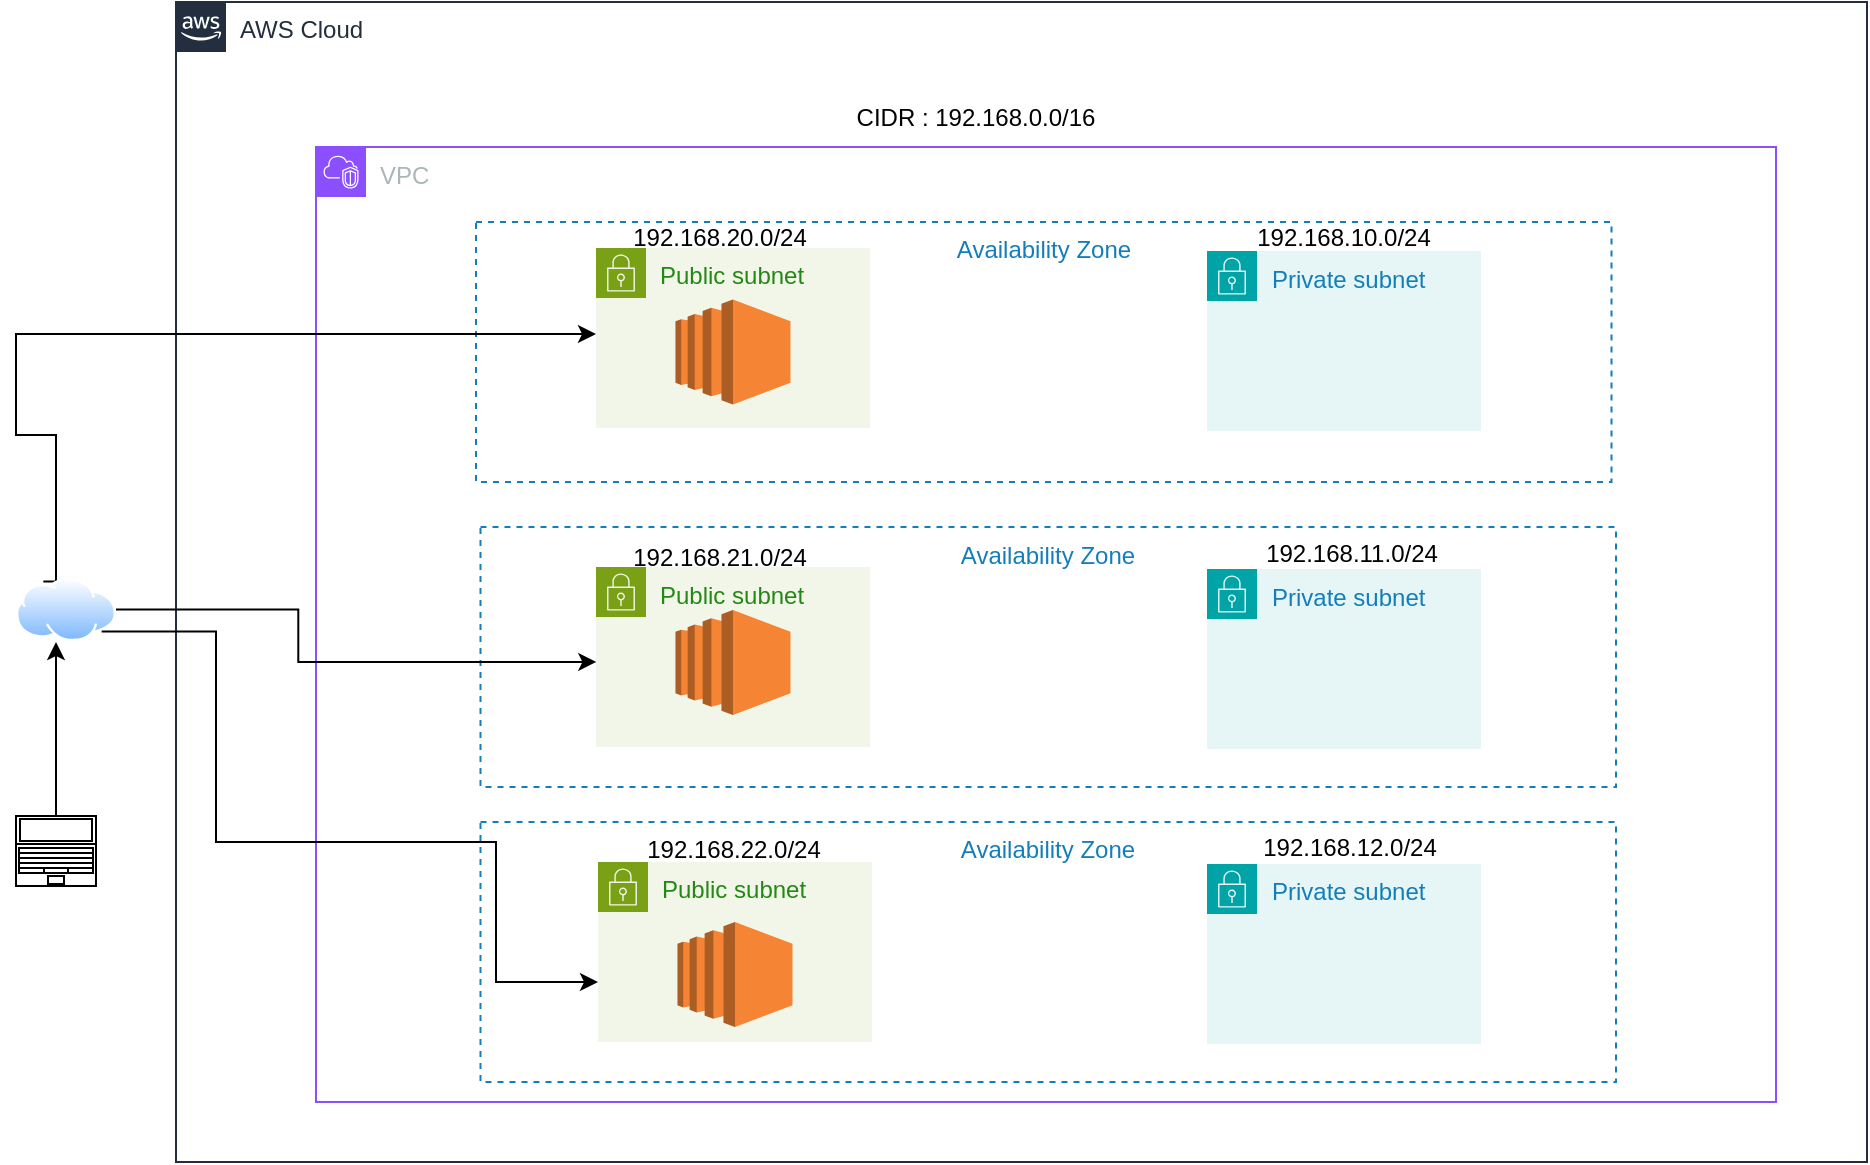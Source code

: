 <mxfile version="24.5.4" type="device">
  <diagram id="Ht1M8jgEwFfnCIfOTk4-" name="Page-1">
    <mxGraphModel dx="794" dy="786" grid="1" gridSize="10" guides="1" tooltips="1" connect="1" arrows="1" fold="1" page="1" pageScale="1" pageWidth="1169" pageHeight="827" math="0" shadow="0">
      <root>
        <mxCell id="0" />
        <mxCell id="1" parent="0" />
        <mxCell id="BS-uydeEPoPU8U06eIOh-15" value="Private subnet" style="points=[[0,0],[0.25,0],[0.5,0],[0.75,0],[1,0],[1,0.25],[1,0.5],[1,0.75],[1,1],[0.75,1],[0.5,1],[0.25,1],[0,1],[0,0.75],[0,0.5],[0,0.25]];outlineConnect=0;gradientColor=none;html=1;whiteSpace=wrap;fontSize=12;fontStyle=0;container=1;pointerEvents=0;collapsible=0;recursiveResize=0;shape=mxgraph.aws4.group;grIcon=mxgraph.aws4.group_security_group;grStroke=0;strokeColor=#00A4A6;fillColor=#E6F6F7;verticalAlign=top;align=left;spacingLeft=30;fontColor=#147EBA;dashed=0;" parent="1" vertex="1">
          <mxGeometry x="655.5" y="234.5" width="137" height="90" as="geometry" />
        </mxCell>
        <mxCell id="UEzPUAAOIrF-is8g5C7q-228" style="edgeStyle=orthogonalEdgeStyle;rounded=0;orthogonalLoop=1;jettySize=auto;html=1;startArrow=none;startFill=0;endArrow=open;endFill=0;strokeColor=#808080;strokeWidth=2;" parent="1" edge="1">
          <mxGeometry relative="1" as="geometry">
            <Array as="points">
              <mxPoint x="590.5" y="592.5" />
              <mxPoint x="590.5" y="707.5" />
            </Array>
            <mxPoint x="612.5" y="707.5" as="targetPoint" />
          </mxGeometry>
        </mxCell>
        <mxCell id="UEzPUAAOIrF-is8g5C7q-225" value="" style="edgeStyle=orthogonalEdgeStyle;rounded=0;orthogonalLoop=1;jettySize=auto;html=1;startArrow=none;startFill=0;endArrow=open;endFill=0;strokeColor=#808080;strokeWidth=2;" parent="1" edge="1">
          <mxGeometry relative="1" as="geometry">
            <mxPoint x="568.288" y="732.5" as="sourcePoint" />
          </mxGeometry>
        </mxCell>
        <mxCell id="UEzPUAAOIrF-is8g5C7q-226" style="edgeStyle=orthogonalEdgeStyle;rounded=0;orthogonalLoop=1;jettySize=auto;html=1;startArrow=none;startFill=0;endArrow=open;endFill=0;strokeColor=#808080;strokeWidth=2;" parent="1" edge="1">
          <mxGeometry relative="1" as="geometry">
            <mxPoint x="690.5" y="732.5" as="sourcePoint" />
          </mxGeometry>
        </mxCell>
        <mxCell id="UEzPUAAOIrF-is8g5C7q-227" style="edgeStyle=orthogonalEdgeStyle;rounded=0;orthogonalLoop=1;jettySize=auto;html=1;startArrow=none;startFill=0;endArrow=open;endFill=0;strokeColor=#808080;strokeWidth=2;" parent="1" edge="1">
          <mxGeometry relative="1" as="geometry">
            <mxPoint x="651.5" y="693.5" as="sourcePoint" />
          </mxGeometry>
        </mxCell>
        <mxCell id="UEzPUAAOIrF-is8g5C7q-205" value="AWS Cloud" style="points=[[0,0],[0.25,0],[0.5,0],[0.75,0],[1,0],[1,0.25],[1,0.5],[1,0.75],[1,1],[0.75,1],[0.5,1],[0.25,1],[0,1],[0,0.75],[0,0.5],[0,0.25]];outlineConnect=0;gradientColor=none;html=1;whiteSpace=wrap;fontSize=12;fontStyle=0;shape=mxgraph.aws4.group;grIcon=mxgraph.aws4.group_aws_cloud_alt;strokeColor=#232F3E;fillColor=none;verticalAlign=top;align=left;spacingLeft=30;fontColor=#232F3E;dashed=0;labelBackgroundColor=#ffffff;container=1;pointerEvents=0;collapsible=0;recursiveResize=0;" parent="1" vertex="1">
          <mxGeometry x="140" y="110" width="845.5" height="580" as="geometry" />
        </mxCell>
        <mxCell id="BS-uydeEPoPU8U06eIOh-6" value="VPC" style="points=[[0,0],[0.25,0],[0.5,0],[0.75,0],[1,0],[1,0.25],[1,0.5],[1,0.75],[1,1],[0.75,1],[0.5,1],[0.25,1],[0,1],[0,0.75],[0,0.5],[0,0.25]];outlineConnect=0;gradientColor=none;html=1;whiteSpace=wrap;fontSize=12;fontStyle=0;container=1;pointerEvents=0;collapsible=0;recursiveResize=0;shape=mxgraph.aws4.group;grIcon=mxgraph.aws4.group_vpc2;strokeColor=#8C4FFF;fillColor=none;verticalAlign=top;align=left;spacingLeft=30;fontColor=#AAB7B8;dashed=0;" parent="UEzPUAAOIrF-is8g5C7q-205" vertex="1">
          <mxGeometry x="70" y="72.5" width="730" height="477.5" as="geometry" />
        </mxCell>
        <mxCell id="BS-uydeEPoPU8U06eIOh-8" value="Availability Zone" style="fillColor=none;strokeColor=#147EBA;dashed=1;verticalAlign=top;fontStyle=0;fontColor=#147EBA;whiteSpace=wrap;html=1;" parent="BS-uydeEPoPU8U06eIOh-6" vertex="1">
          <mxGeometry x="82.25" y="190" width="567.75" height="130" as="geometry" />
        </mxCell>
        <mxCell id="3TeV9bHkyx0hZ7wGjAzN-2" value="Availability Zone" style="fillColor=none;strokeColor=#147EBA;dashed=1;verticalAlign=top;fontStyle=0;fontColor=#147EBA;whiteSpace=wrap;html=1;" parent="BS-uydeEPoPU8U06eIOh-6" vertex="1">
          <mxGeometry x="82.25" y="337.5" width="567.75" height="130" as="geometry" />
        </mxCell>
        <mxCell id="3TeV9bHkyx0hZ7wGjAzN-4" value="Private subnet" style="points=[[0,0],[0.25,0],[0.5,0],[0.75,0],[1,0],[1,0.25],[1,0.5],[1,0.75],[1,1],[0.75,1],[0.5,1],[0.25,1],[0,1],[0,0.75],[0,0.5],[0,0.25]];outlineConnect=0;gradientColor=none;html=1;whiteSpace=wrap;fontSize=12;fontStyle=0;container=1;pointerEvents=0;collapsible=0;recursiveResize=0;shape=mxgraph.aws4.group;grIcon=mxgraph.aws4.group_security_group;grStroke=0;strokeColor=#00A4A6;fillColor=#E6F6F7;verticalAlign=top;align=left;spacingLeft=30;fontColor=#147EBA;dashed=0;" parent="BS-uydeEPoPU8U06eIOh-6" vertex="1">
          <mxGeometry x="445.5" y="358.5" width="137" height="90" as="geometry" />
        </mxCell>
        <mxCell id="fe7YPDaBqQzQDDCS31Ca-1" value="192.168.10.0/24" style="text;html=1;align=center;verticalAlign=middle;whiteSpace=wrap;rounded=0;" parent="BS-uydeEPoPU8U06eIOh-6" vertex="1">
          <mxGeometry x="414" y="30" width="200" height="30" as="geometry" />
        </mxCell>
        <mxCell id="fe7YPDaBqQzQDDCS31Ca-4" value="Public subnet" style="points=[[0,0],[0.25,0],[0.5,0],[0.75,0],[1,0],[1,0.25],[1,0.5],[1,0.75],[1,1],[0.75,1],[0.5,1],[0.25,1],[0,1],[0,0.75],[0,0.5],[0,0.25]];outlineConnect=0;gradientColor=none;html=1;whiteSpace=wrap;fontSize=12;fontStyle=0;container=1;pointerEvents=0;collapsible=0;recursiveResize=0;shape=mxgraph.aws4.group;grIcon=mxgraph.aws4.group_security_group;grStroke=0;strokeColor=#7AA116;fillColor=#F2F6E8;verticalAlign=top;align=left;spacingLeft=30;fontColor=#248814;dashed=0;" parent="BS-uydeEPoPU8U06eIOh-6" vertex="1">
          <mxGeometry x="140" y="50.5" width="137" height="90" as="geometry" />
        </mxCell>
        <mxCell id="fe7YPDaBqQzQDDCS31Ca-6" value="Public subnet" style="points=[[0,0],[0.25,0],[0.5,0],[0.75,0],[1,0],[1,0.25],[1,0.5],[1,0.75],[1,1],[0.75,1],[0.5,1],[0.25,1],[0,1],[0,0.75],[0,0.5],[0,0.25]];outlineConnect=0;gradientColor=none;html=1;whiteSpace=wrap;fontSize=12;fontStyle=0;container=1;pointerEvents=0;collapsible=0;recursiveResize=0;shape=mxgraph.aws4.group;grIcon=mxgraph.aws4.group_security_group;grStroke=0;strokeColor=#7AA116;fillColor=#F2F6E8;verticalAlign=top;align=left;spacingLeft=30;fontColor=#248814;dashed=0;" parent="BS-uydeEPoPU8U06eIOh-6" vertex="1">
          <mxGeometry x="141" y="357.5" width="137" height="90" as="geometry" />
        </mxCell>
        <mxCell id="qhwJWsvvdZRzVcONVPiJ-3" value="" style="outlineConnect=0;dashed=0;verticalLabelPosition=bottom;verticalAlign=top;align=center;html=1;shape=mxgraph.aws3.ec2;fillColor=#F58534;gradientColor=none;" vertex="1" parent="fe7YPDaBqQzQDDCS31Ca-6">
          <mxGeometry x="39.75" y="30" width="57.5" height="52.5" as="geometry" />
        </mxCell>
        <mxCell id="fe7YPDaBqQzQDDCS31Ca-5" value="Public subnet" style="points=[[0,0],[0.25,0],[0.5,0],[0.75,0],[1,0],[1,0.25],[1,0.5],[1,0.75],[1,1],[0.75,1],[0.5,1],[0.25,1],[0,1],[0,0.75],[0,0.5],[0,0.25]];outlineConnect=0;gradientColor=none;html=1;whiteSpace=wrap;fontSize=12;fontStyle=0;container=1;pointerEvents=0;collapsible=0;recursiveResize=0;shape=mxgraph.aws4.group;grIcon=mxgraph.aws4.group_security_group;grStroke=0;strokeColor=#7AA116;fillColor=#F2F6E8;verticalAlign=top;align=left;spacingLeft=30;fontColor=#248814;dashed=0;" parent="BS-uydeEPoPU8U06eIOh-6" vertex="1">
          <mxGeometry x="140" y="210" width="137" height="90" as="geometry" />
        </mxCell>
        <mxCell id="fe7YPDaBqQzQDDCS31Ca-7" value="192.168.20.0/24" style="text;html=1;align=center;verticalAlign=middle;whiteSpace=wrap;rounded=0;" parent="BS-uydeEPoPU8U06eIOh-6" vertex="1">
          <mxGeometry x="102" y="30" width="200" height="30" as="geometry" />
        </mxCell>
        <mxCell id="fe7YPDaBqQzQDDCS31Ca-8" value="192.168.22.0/24" style="text;html=1;align=center;verticalAlign=middle;whiteSpace=wrap;rounded=0;" parent="BS-uydeEPoPU8U06eIOh-6" vertex="1">
          <mxGeometry x="108.5" y="336.5" width="200" height="30" as="geometry" />
        </mxCell>
        <mxCell id="fe7YPDaBqQzQDDCS31Ca-9" value="192.168.21.0/24" style="text;html=1;align=center;verticalAlign=middle;whiteSpace=wrap;rounded=0;" parent="BS-uydeEPoPU8U06eIOh-6" vertex="1">
          <mxGeometry x="102" y="190" width="200" height="30" as="geometry" />
        </mxCell>
        <mxCell id="BS-uydeEPoPU8U06eIOh-7" value="Availability Zone" style="fillColor=none;strokeColor=#147EBA;dashed=1;verticalAlign=top;fontStyle=0;fontColor=#147EBA;whiteSpace=wrap;html=1;" parent="BS-uydeEPoPU8U06eIOh-6" vertex="1">
          <mxGeometry x="80" y="37.5" width="567.75" height="130" as="geometry" />
        </mxCell>
        <mxCell id="fe7YPDaBqQzQDDCS31Ca-14" style="edgeStyle=orthogonalEdgeStyle;rounded=0;orthogonalLoop=1;jettySize=auto;html=1;exitX=0.25;exitY=0;exitDx=0;exitDy=0;" parent="BS-uydeEPoPU8U06eIOh-6" source="fe7YPDaBqQzQDDCS31Ca-10" edge="1">
          <mxGeometry relative="1" as="geometry">
            <mxPoint x="140" y="93.5" as="targetPoint" />
            <mxPoint x="-65" y="231.5" as="sourcePoint" />
            <Array as="points">
              <mxPoint x="-130" y="217" />
              <mxPoint x="-130" y="144" />
              <mxPoint x="-150" y="144" />
              <mxPoint x="-150" y="94" />
            </Array>
          </mxGeometry>
        </mxCell>
        <mxCell id="qhwJWsvvdZRzVcONVPiJ-1" value="" style="outlineConnect=0;dashed=0;verticalLabelPosition=bottom;verticalAlign=top;align=center;html=1;shape=mxgraph.aws3.ec2;fillColor=#F58534;gradientColor=none;" vertex="1" parent="BS-uydeEPoPU8U06eIOh-6">
          <mxGeometry x="179.75" y="76.25" width="57.5" height="52.5" as="geometry" />
        </mxCell>
        <mxCell id="qhwJWsvvdZRzVcONVPiJ-2" value="" style="outlineConnect=0;dashed=0;verticalLabelPosition=bottom;verticalAlign=top;align=center;html=1;shape=mxgraph.aws3.ec2;fillColor=#F58534;gradientColor=none;" vertex="1" parent="BS-uydeEPoPU8U06eIOh-6">
          <mxGeometry x="179.75" y="231.5" width="57.5" height="52.5" as="geometry" />
        </mxCell>
        <mxCell id="3TeV9bHkyx0hZ7wGjAzN-1" value="CIDR : 192.168.0.0/16" style="text;html=1;align=center;verticalAlign=middle;whiteSpace=wrap;rounded=0;" parent="UEzPUAAOIrF-is8g5C7q-205" vertex="1">
          <mxGeometry x="300" y="43" width="200" height="30" as="geometry" />
        </mxCell>
        <mxCell id="BS-uydeEPoPU8U06eIOh-13" value="Private subnet" style="points=[[0,0],[0.25,0],[0.5,0],[0.75,0],[1,0],[1,0.25],[1,0.5],[1,0.75],[1,1],[0.75,1],[0.5,1],[0.25,1],[0,1],[0,0.75],[0,0.5],[0,0.25]];outlineConnect=0;gradientColor=none;html=1;whiteSpace=wrap;fontSize=12;fontStyle=0;container=1;pointerEvents=0;collapsible=0;recursiveResize=0;shape=mxgraph.aws4.group;grIcon=mxgraph.aws4.group_security_group;grStroke=0;strokeColor=#00A4A6;fillColor=#E6F6F7;verticalAlign=top;align=left;spacingLeft=30;fontColor=#147EBA;dashed=0;" parent="1" vertex="1">
          <mxGeometry x="655.5" y="393.5" width="137" height="90" as="geometry" />
        </mxCell>
        <mxCell id="fe7YPDaBqQzQDDCS31Ca-2" value="192.168.11.0/24" style="text;html=1;align=center;verticalAlign=middle;whiteSpace=wrap;rounded=0;" parent="1" vertex="1">
          <mxGeometry x="628" y="370.5" width="200" height="30" as="geometry" />
        </mxCell>
        <mxCell id="fe7YPDaBqQzQDDCS31Ca-3" value="192.168.12.0/24" style="text;html=1;align=center;verticalAlign=middle;whiteSpace=wrap;rounded=0;" parent="1" vertex="1">
          <mxGeometry x="627" y="517.5" width="200" height="30" as="geometry" />
        </mxCell>
        <mxCell id="fe7YPDaBqQzQDDCS31Ca-10" value="" style="image;aspect=fixed;perimeter=ellipsePerimeter;html=1;align=center;shadow=0;dashed=0;spacingTop=3;image=img/lib/active_directory/internet_cloud.svg;" parent="1" vertex="1">
          <mxGeometry x="60" y="398" width="50" height="31.5" as="geometry" />
        </mxCell>
        <mxCell id="fe7YPDaBqQzQDDCS31Ca-12" style="edgeStyle=orthogonalEdgeStyle;rounded=0;orthogonalLoop=1;jettySize=auto;html=1;" parent="1" source="fe7YPDaBqQzQDDCS31Ca-11" edge="1">
          <mxGeometry relative="1" as="geometry">
            <mxPoint x="80" y="430" as="targetPoint" />
          </mxGeometry>
        </mxCell>
        <mxCell id="fe7YPDaBqQzQDDCS31Ca-11" value="" style="verticalLabelPosition=bottom;html=1;verticalAlign=top;align=center;shape=mxgraph.floorplan.laptop;" parent="1" vertex="1">
          <mxGeometry x="60" y="517" width="40" height="35" as="geometry" />
        </mxCell>
        <mxCell id="fe7YPDaBqQzQDDCS31Ca-15" style="edgeStyle=orthogonalEdgeStyle;rounded=0;orthogonalLoop=1;jettySize=auto;html=1;entryX=0.102;entryY=0.519;entryDx=0;entryDy=0;entryPerimeter=0;" parent="1" source="fe7YPDaBqQzQDDCS31Ca-10" target="BS-uydeEPoPU8U06eIOh-8" edge="1">
          <mxGeometry relative="1" as="geometry" />
        </mxCell>
        <mxCell id="fe7YPDaBqQzQDDCS31Ca-17" style="edgeStyle=orthogonalEdgeStyle;rounded=0;orthogonalLoop=1;jettySize=auto;html=1;exitX=1;exitY=1;exitDx=0;exitDy=0;" parent="1" source="fe7YPDaBqQzQDDCS31Ca-10" target="fe7YPDaBqQzQDDCS31Ca-6" edge="1">
          <mxGeometry relative="1" as="geometry">
            <mxPoint x="350" y="600" as="targetPoint" />
            <Array as="points">
              <mxPoint x="160" y="425" />
              <mxPoint x="160" y="530" />
              <mxPoint x="300" y="530" />
              <mxPoint x="300" y="600" />
            </Array>
          </mxGeometry>
        </mxCell>
      </root>
    </mxGraphModel>
  </diagram>
</mxfile>
